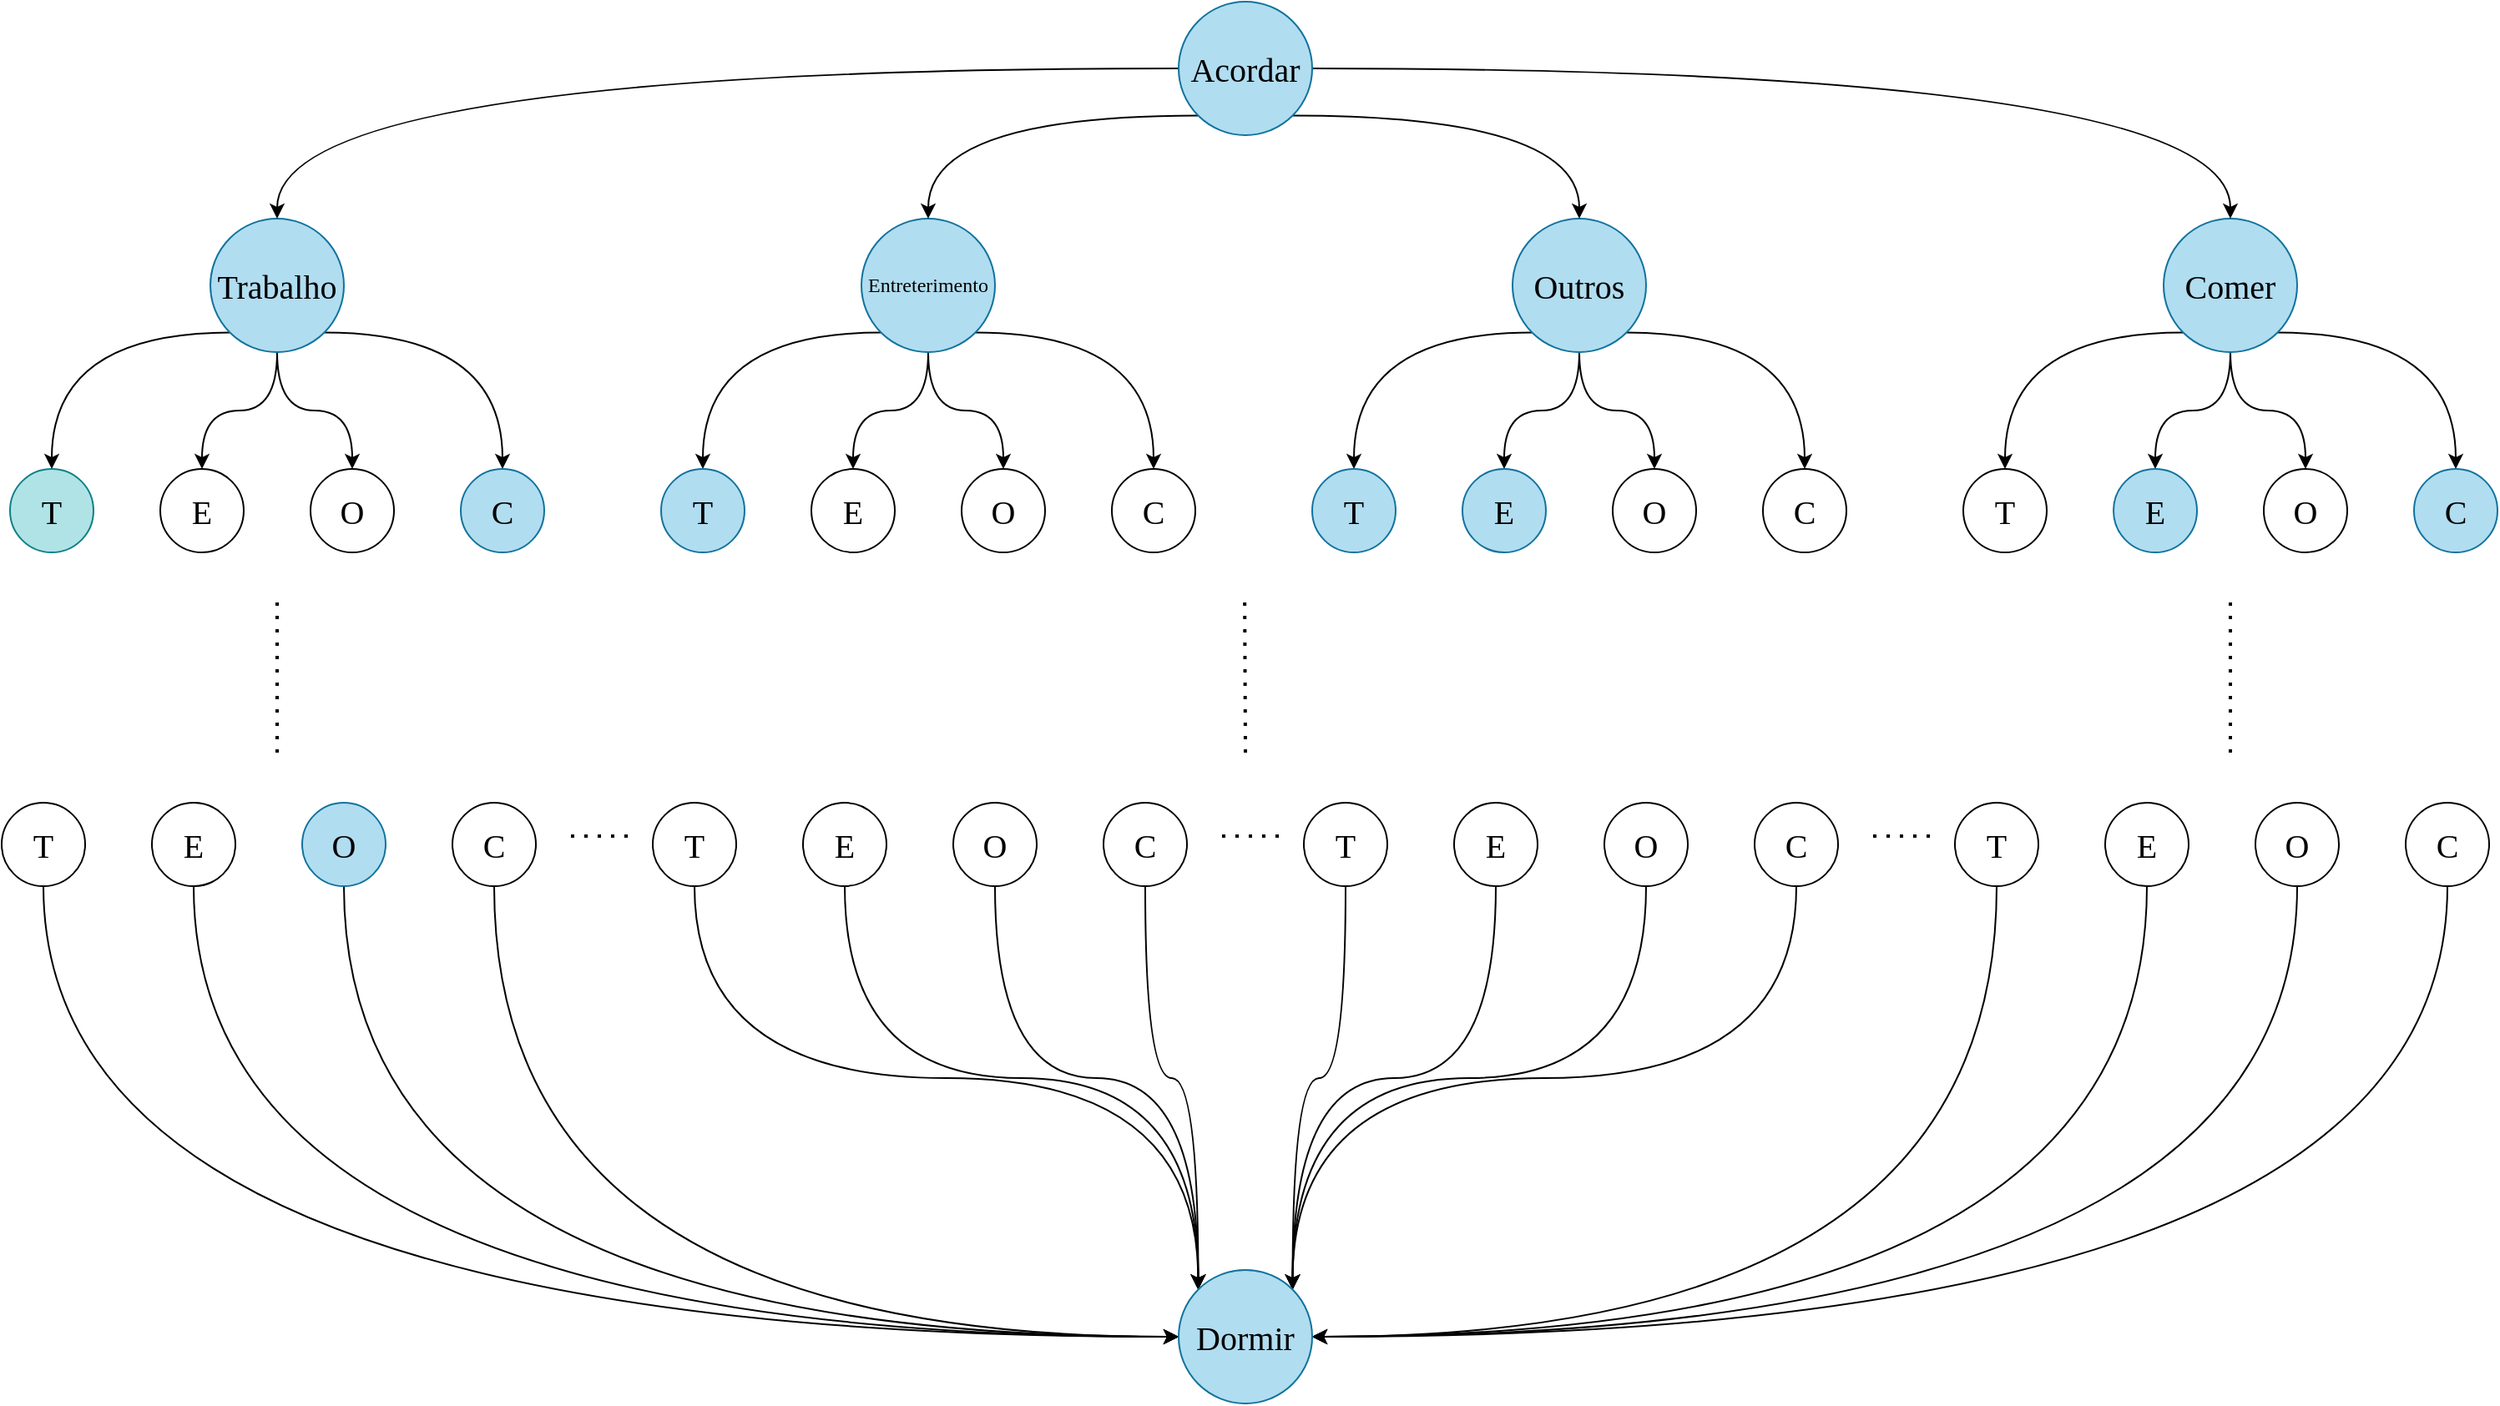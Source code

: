 <mxfile version="14.1.8" type="device"><diagram id="zbY-dTWGT8HBb-ZU9eFM" name="Página-1"><mxGraphModel dx="3197" dy="1370" grid="1" gridSize="10" guides="1" tooltips="1" connect="1" arrows="1" fold="1" page="1" pageScale="1" pageWidth="827" pageHeight="1169" math="0" shadow="0"><root><mxCell id="0"/><mxCell id="1" parent="0"/><mxCell id="gxJKJ3tzq1Zhh9M1-PP6-34" style="edgeStyle=orthogonalEdgeStyle;curved=1;orthogonalLoop=1;jettySize=auto;html=1;exitX=0.5;exitY=1;exitDx=0;exitDy=0;entryX=0.5;entryY=0;entryDx=0;entryDy=0;strokeColor=#000000;fontFamily=Times New Roman;fontSize=20;" parent="1" source="gxJKJ3tzq1Zhh9M1-PP6-2" target="gxJKJ3tzq1Zhh9M1-PP6-8" edge="1"><mxGeometry relative="1" as="geometry"/></mxCell><mxCell id="gxJKJ3tzq1Zhh9M1-PP6-35" style="edgeStyle=orthogonalEdgeStyle;curved=1;orthogonalLoop=1;jettySize=auto;html=1;exitX=0.5;exitY=1;exitDx=0;exitDy=0;entryX=0.5;entryY=0;entryDx=0;entryDy=0;strokeColor=#000000;fontFamily=Times New Roman;fontSize=20;" parent="1" source="gxJKJ3tzq1Zhh9M1-PP6-2" target="gxJKJ3tzq1Zhh9M1-PP6-9" edge="1"><mxGeometry relative="1" as="geometry"/></mxCell><mxCell id="gxJKJ3tzq1Zhh9M1-PP6-37" style="edgeStyle=orthogonalEdgeStyle;curved=1;orthogonalLoop=1;jettySize=auto;html=1;exitX=1;exitY=1;exitDx=0;exitDy=0;entryX=0.5;entryY=0;entryDx=0;entryDy=0;fontFamily=Times New Roman;fontSize=20;fillColor=#b1ddf0;" parent="1" source="gxJKJ3tzq1Zhh9M1-PP6-2" target="gxJKJ3tzq1Zhh9M1-PP6-10" edge="1"><mxGeometry relative="1" as="geometry"/></mxCell><mxCell id="gxJKJ3tzq1Zhh9M1-PP6-38" style="edgeStyle=orthogonalEdgeStyle;curved=1;orthogonalLoop=1;jettySize=auto;html=1;exitX=0;exitY=1;exitDx=0;exitDy=0;entryX=0.5;entryY=0;entryDx=0;entryDy=0;strokeColor=#000000;fontFamily=Times New Roman;fontSize=20;" parent="1" source="gxJKJ3tzq1Zhh9M1-PP6-2" target="gxJKJ3tzq1Zhh9M1-PP6-7" edge="1"><mxGeometry relative="1" as="geometry"/></mxCell><mxCell id="gxJKJ3tzq1Zhh9M1-PP6-2" value="Trabalho" style="ellipse;whiteSpace=wrap;html=1;aspect=fixed;fontFamily=Times New Roman;fontSize=20;fillColor=#b1ddf0;strokeColor=#10739e;" parent="1" vertex="1"><mxGeometry x="-100" y="150" width="80" height="80" as="geometry"/></mxCell><mxCell id="gxJKJ3tzq1Zhh9M1-PP6-29" style="edgeStyle=orthogonalEdgeStyle;curved=1;orthogonalLoop=1;jettySize=auto;html=1;exitX=0;exitY=1;exitDx=0;exitDy=0;entryX=0.5;entryY=0;entryDx=0;entryDy=0;strokeColor=#000000;fontFamily=Times New Roman;fontSize=20;" parent="1" source="gxJKJ3tzq1Zhh9M1-PP6-3" target="gxJKJ3tzq1Zhh9M1-PP6-11" edge="1"><mxGeometry relative="1" as="geometry"/></mxCell><mxCell id="gxJKJ3tzq1Zhh9M1-PP6-30" style="edgeStyle=orthogonalEdgeStyle;curved=1;orthogonalLoop=1;jettySize=auto;html=1;exitX=0.5;exitY=1;exitDx=0;exitDy=0;entryX=0.5;entryY=0;entryDx=0;entryDy=0;strokeColor=#000000;fontFamily=Times New Roman;fontSize=20;" parent="1" source="gxJKJ3tzq1Zhh9M1-PP6-3" target="gxJKJ3tzq1Zhh9M1-PP6-12" edge="1"><mxGeometry relative="1" as="geometry"/></mxCell><mxCell id="gxJKJ3tzq1Zhh9M1-PP6-31" style="edgeStyle=orthogonalEdgeStyle;curved=1;orthogonalLoop=1;jettySize=auto;html=1;exitX=0.5;exitY=1;exitDx=0;exitDy=0;entryX=0.5;entryY=0;entryDx=0;entryDy=0;strokeColor=#000000;fontFamily=Times New Roman;fontSize=20;" parent="1" source="gxJKJ3tzq1Zhh9M1-PP6-3" target="gxJKJ3tzq1Zhh9M1-PP6-13" edge="1"><mxGeometry relative="1" as="geometry"/></mxCell><mxCell id="gxJKJ3tzq1Zhh9M1-PP6-33" style="edgeStyle=orthogonalEdgeStyle;curved=1;orthogonalLoop=1;jettySize=auto;html=1;exitX=1;exitY=1;exitDx=0;exitDy=0;entryX=0.5;entryY=0;entryDx=0;entryDy=0;strokeColor=#000000;fontFamily=Times New Roman;fontSize=20;" parent="1" source="gxJKJ3tzq1Zhh9M1-PP6-3" target="gxJKJ3tzq1Zhh9M1-PP6-14" edge="1"><mxGeometry relative="1" as="geometry"/></mxCell><mxCell id="gxJKJ3tzq1Zhh9M1-PP6-3" value="Entreterimento" style="ellipse;aspect=fixed;fontFamily=Times New Roman;fontSize=12;whiteSpace=wrap;html=1;horizontal=1;fillColor=#b1ddf0;strokeColor=#10739e;" parent="1" vertex="1"><mxGeometry x="290" y="150" width="80" height="80" as="geometry"/></mxCell><mxCell id="gxJKJ3tzq1Zhh9M1-PP6-39" style="edgeStyle=orthogonalEdgeStyle;curved=1;orthogonalLoop=1;jettySize=auto;html=1;exitX=0.5;exitY=1;exitDx=0;exitDy=0;entryX=0.5;entryY=0;entryDx=0;entryDy=0;strokeColor=#000000;fontFamily=Times New Roman;fontSize=20;" parent="1" source="gxJKJ3tzq1Zhh9M1-PP6-4" target="gxJKJ3tzq1Zhh9M1-PP6-16" edge="1"><mxGeometry relative="1" as="geometry"/></mxCell><mxCell id="gxJKJ3tzq1Zhh9M1-PP6-40" style="edgeStyle=orthogonalEdgeStyle;curved=1;orthogonalLoop=1;jettySize=auto;html=1;exitX=0.5;exitY=1;exitDx=0;exitDy=0;entryX=0.5;entryY=0;entryDx=0;entryDy=0;strokeColor=#000000;fontFamily=Times New Roman;fontSize=20;" parent="1" source="gxJKJ3tzq1Zhh9M1-PP6-4" target="gxJKJ3tzq1Zhh9M1-PP6-17" edge="1"><mxGeometry relative="1" as="geometry"/></mxCell><mxCell id="gxJKJ3tzq1Zhh9M1-PP6-41" style="edgeStyle=orthogonalEdgeStyle;curved=1;orthogonalLoop=1;jettySize=auto;html=1;exitX=0;exitY=1;exitDx=0;exitDy=0;entryX=0.5;entryY=0;entryDx=0;entryDy=0;strokeColor=#000000;fontFamily=Times New Roman;fontSize=20;" parent="1" source="gxJKJ3tzq1Zhh9M1-PP6-4" target="gxJKJ3tzq1Zhh9M1-PP6-15" edge="1"><mxGeometry relative="1" as="geometry"/></mxCell><mxCell id="gxJKJ3tzq1Zhh9M1-PP6-42" style="edgeStyle=orthogonalEdgeStyle;curved=1;orthogonalLoop=1;jettySize=auto;html=1;exitX=1;exitY=1;exitDx=0;exitDy=0;entryX=0.5;entryY=0;entryDx=0;entryDy=0;strokeColor=#000000;fontFamily=Times New Roman;fontSize=20;" parent="1" source="gxJKJ3tzq1Zhh9M1-PP6-4" target="gxJKJ3tzq1Zhh9M1-PP6-18" edge="1"><mxGeometry relative="1" as="geometry"/></mxCell><mxCell id="gxJKJ3tzq1Zhh9M1-PP6-4" value="Outros" style="ellipse;whiteSpace=wrap;html=1;aspect=fixed;fontFamily=Times New Roman;fontSize=20;fillColor=#b1ddf0;strokeColor=#10739e;" parent="1" vertex="1"><mxGeometry x="680" y="150" width="80" height="80" as="geometry"/></mxCell><mxCell id="gxJKJ3tzq1Zhh9M1-PP6-43" style="edgeStyle=orthogonalEdgeStyle;curved=1;orthogonalLoop=1;jettySize=auto;html=1;exitX=0;exitY=1;exitDx=0;exitDy=0;entryX=0.5;entryY=0;entryDx=0;entryDy=0;strokeColor=#000000;fontFamily=Times New Roman;fontSize=20;" parent="1" source="gxJKJ3tzq1Zhh9M1-PP6-5" target="gxJKJ3tzq1Zhh9M1-PP6-19" edge="1"><mxGeometry relative="1" as="geometry"/></mxCell><mxCell id="gxJKJ3tzq1Zhh9M1-PP6-44" style="edgeStyle=orthogonalEdgeStyle;curved=1;orthogonalLoop=1;jettySize=auto;html=1;exitX=0.5;exitY=1;exitDx=0;exitDy=0;entryX=0.5;entryY=0;entryDx=0;entryDy=0;strokeColor=#000000;fontFamily=Times New Roman;fontSize=20;" parent="1" source="gxJKJ3tzq1Zhh9M1-PP6-5" target="gxJKJ3tzq1Zhh9M1-PP6-20" edge="1"><mxGeometry relative="1" as="geometry"/></mxCell><mxCell id="gxJKJ3tzq1Zhh9M1-PP6-45" style="edgeStyle=orthogonalEdgeStyle;curved=1;orthogonalLoop=1;jettySize=auto;html=1;exitX=0.5;exitY=1;exitDx=0;exitDy=0;entryX=0.5;entryY=0;entryDx=0;entryDy=0;strokeColor=#000000;fontFamily=Times New Roman;fontSize=20;" parent="1" source="gxJKJ3tzq1Zhh9M1-PP6-5" target="gxJKJ3tzq1Zhh9M1-PP6-21" edge="1"><mxGeometry relative="1" as="geometry"/></mxCell><mxCell id="gxJKJ3tzq1Zhh9M1-PP6-46" style="edgeStyle=orthogonalEdgeStyle;curved=1;orthogonalLoop=1;jettySize=auto;html=1;exitX=1;exitY=1;exitDx=0;exitDy=0;entryX=0.5;entryY=0;entryDx=0;entryDy=0;strokeColor=#000000;fontFamily=Times New Roman;fontSize=20;" parent="1" source="gxJKJ3tzq1Zhh9M1-PP6-5" target="gxJKJ3tzq1Zhh9M1-PP6-22" edge="1"><mxGeometry relative="1" as="geometry"/></mxCell><mxCell id="gxJKJ3tzq1Zhh9M1-PP6-5" value="Comer" style="ellipse;whiteSpace=wrap;html=1;aspect=fixed;fontFamily=Times New Roman;fontSize=20;fillColor=#b1ddf0;strokeColor=#10739e;" parent="1" vertex="1"><mxGeometry x="1070" y="150" width="80" height="80" as="geometry"/></mxCell><mxCell id="gxJKJ3tzq1Zhh9M1-PP6-25" style="edgeStyle=orthogonalEdgeStyle;curved=1;orthogonalLoop=1;jettySize=auto;html=1;exitX=0;exitY=0.5;exitDx=0;exitDy=0;entryX=0.5;entryY=0;entryDx=0;entryDy=0;strokeColor=#000000;fontFamily=Times New Roman;fontSize=20;" parent="1" source="gxJKJ3tzq1Zhh9M1-PP6-6" target="gxJKJ3tzq1Zhh9M1-PP6-2" edge="1"><mxGeometry relative="1" as="geometry"/></mxCell><mxCell id="gxJKJ3tzq1Zhh9M1-PP6-26" style="edgeStyle=orthogonalEdgeStyle;curved=1;orthogonalLoop=1;jettySize=auto;html=1;exitX=1;exitY=0.5;exitDx=0;exitDy=0;entryX=0.5;entryY=0;entryDx=0;entryDy=0;strokeColor=#000000;fontFamily=Times New Roman;fontSize=20;" parent="1" source="gxJKJ3tzq1Zhh9M1-PP6-6" target="gxJKJ3tzq1Zhh9M1-PP6-5" edge="1"><mxGeometry relative="1" as="geometry"/></mxCell><mxCell id="gxJKJ3tzq1Zhh9M1-PP6-27" style="edgeStyle=orthogonalEdgeStyle;curved=1;orthogonalLoop=1;jettySize=auto;html=1;exitX=1;exitY=1;exitDx=0;exitDy=0;entryX=0.5;entryY=0;entryDx=0;entryDy=0;strokeColor=#000000;fontFamily=Times New Roman;fontSize=20;" parent="1" source="gxJKJ3tzq1Zhh9M1-PP6-6" target="gxJKJ3tzq1Zhh9M1-PP6-4" edge="1"><mxGeometry relative="1" as="geometry"/></mxCell><mxCell id="gxJKJ3tzq1Zhh9M1-PP6-28" style="edgeStyle=orthogonalEdgeStyle;curved=1;orthogonalLoop=1;jettySize=auto;html=1;exitX=0;exitY=1;exitDx=0;exitDy=0;entryX=0.5;entryY=0;entryDx=0;entryDy=0;strokeColor=#000000;fontFamily=Times New Roman;fontSize=20;" parent="1" source="gxJKJ3tzq1Zhh9M1-PP6-6" target="gxJKJ3tzq1Zhh9M1-PP6-3" edge="1"><mxGeometry relative="1" as="geometry"/></mxCell><mxCell id="gxJKJ3tzq1Zhh9M1-PP6-6" value="Acordar" style="ellipse;whiteSpace=wrap;html=1;aspect=fixed;fontFamily=Times New Roman;fontSize=20;fillColor=#b1ddf0;strokeColor=#10739e;" parent="1" vertex="1"><mxGeometry x="480" y="20" width="80" height="80" as="geometry"/></mxCell><mxCell id="gxJKJ3tzq1Zhh9M1-PP6-7" value="T" style="ellipse;whiteSpace=wrap;html=1;aspect=fixed;fontFamily=Times New Roman;fontSize=20;fillColor=#b0e3e6;strokeColor=#0e8088;" parent="1" vertex="1"><mxGeometry x="-220" y="300" width="50" height="50" as="geometry"/></mxCell><mxCell id="gxJKJ3tzq1Zhh9M1-PP6-8" value="E" style="ellipse;whiteSpace=wrap;html=1;aspect=fixed;fontFamily=Times New Roman;fontSize=20;" parent="1" vertex="1"><mxGeometry x="-130" y="300" width="50" height="50" as="geometry"/></mxCell><mxCell id="gxJKJ3tzq1Zhh9M1-PP6-9" value="O" style="ellipse;whiteSpace=wrap;html=1;aspect=fixed;fontFamily=Times New Roman;fontSize=20;" parent="1" vertex="1"><mxGeometry x="-40" y="300" width="50" height="50" as="geometry"/></mxCell><mxCell id="gxJKJ3tzq1Zhh9M1-PP6-10" value="C" style="ellipse;whiteSpace=wrap;html=1;aspect=fixed;fontFamily=Times New Roman;fontSize=20;fillColor=#b1ddf0;strokeColor=#10739e;" parent="1" vertex="1"><mxGeometry x="50" y="300" width="50" height="50" as="geometry"/></mxCell><mxCell id="gxJKJ3tzq1Zhh9M1-PP6-11" value="T" style="ellipse;whiteSpace=wrap;html=1;aspect=fixed;fontFamily=Times New Roman;fontSize=20;fillColor=#b1ddf0;strokeColor=#10739e;" parent="1" vertex="1"><mxGeometry x="170" y="300" width="50" height="50" as="geometry"/></mxCell><mxCell id="gxJKJ3tzq1Zhh9M1-PP6-12" value="E" style="ellipse;whiteSpace=wrap;html=1;aspect=fixed;fontFamily=Times New Roman;fontSize=20;" parent="1" vertex="1"><mxGeometry x="260" y="300" width="50" height="50" as="geometry"/></mxCell><mxCell id="gxJKJ3tzq1Zhh9M1-PP6-13" value="O" style="ellipse;whiteSpace=wrap;html=1;aspect=fixed;fontFamily=Times New Roman;fontSize=20;" parent="1" vertex="1"><mxGeometry x="350" y="300" width="50" height="50" as="geometry"/></mxCell><mxCell id="gxJKJ3tzq1Zhh9M1-PP6-14" value="C" style="ellipse;whiteSpace=wrap;html=1;aspect=fixed;fontFamily=Times New Roman;fontSize=20;" parent="1" vertex="1"><mxGeometry x="440" y="300" width="50" height="50" as="geometry"/></mxCell><mxCell id="gxJKJ3tzq1Zhh9M1-PP6-15" value="T" style="ellipse;whiteSpace=wrap;html=1;aspect=fixed;fontFamily=Times New Roman;fontSize=20;fillColor=#b1ddf0;strokeColor=#10739e;" parent="1" vertex="1"><mxGeometry x="560" y="300" width="50" height="50" as="geometry"/></mxCell><mxCell id="gxJKJ3tzq1Zhh9M1-PP6-16" value="E" style="ellipse;whiteSpace=wrap;html=1;aspect=fixed;fontFamily=Times New Roman;fontSize=20;fillColor=#b1ddf0;strokeColor=#10739e;" parent="1" vertex="1"><mxGeometry x="650" y="300" width="50" height="50" as="geometry"/></mxCell><mxCell id="gxJKJ3tzq1Zhh9M1-PP6-17" value="O" style="ellipse;whiteSpace=wrap;html=1;aspect=fixed;fontFamily=Times New Roman;fontSize=20;" parent="1" vertex="1"><mxGeometry x="740" y="300" width="50" height="50" as="geometry"/></mxCell><mxCell id="gxJKJ3tzq1Zhh9M1-PP6-18" value="C" style="ellipse;whiteSpace=wrap;html=1;aspect=fixed;fontFamily=Times New Roman;fontSize=20;" parent="1" vertex="1"><mxGeometry x="830" y="300" width="50" height="50" as="geometry"/></mxCell><mxCell id="gxJKJ3tzq1Zhh9M1-PP6-19" value="T" style="ellipse;whiteSpace=wrap;html=1;aspect=fixed;fontFamily=Times New Roman;fontSize=20;" parent="1" vertex="1"><mxGeometry x="950" y="300" width="50" height="50" as="geometry"/></mxCell><mxCell id="gxJKJ3tzq1Zhh9M1-PP6-20" value="E" style="ellipse;whiteSpace=wrap;html=1;aspect=fixed;fontFamily=Times New Roman;fontSize=20;fillColor=#b1ddf0;strokeColor=#10739e;" parent="1" vertex="1"><mxGeometry x="1040" y="300" width="50" height="50" as="geometry"/></mxCell><mxCell id="gxJKJ3tzq1Zhh9M1-PP6-21" value="O" style="ellipse;whiteSpace=wrap;html=1;aspect=fixed;fontFamily=Times New Roman;fontSize=20;" parent="1" vertex="1"><mxGeometry x="1130" y="300" width="50" height="50" as="geometry"/></mxCell><mxCell id="gxJKJ3tzq1Zhh9M1-PP6-22" value="C" style="ellipse;whiteSpace=wrap;html=1;aspect=fixed;fontFamily=Times New Roman;fontSize=20;fillColor=#b1ddf0;strokeColor=#10739e;" parent="1" vertex="1"><mxGeometry x="1220" y="300" width="50" height="50" as="geometry"/></mxCell><mxCell id="gxJKJ3tzq1Zhh9M1-PP6-47" value="" style="endArrow=none;dashed=1;html=1;dashPattern=1 3;strokeWidth=2;jumpSize=3;rounded=1;" parent="1" edge="1"><mxGeometry width="50" height="50" relative="1" as="geometry"><mxPoint x="520" y="470" as="sourcePoint"/><mxPoint x="519.58" y="380" as="targetPoint"/></mxGeometry></mxCell><mxCell id="gxJKJ3tzq1Zhh9M1-PP6-69" style="edgeStyle=orthogonalEdgeStyle;curved=1;jumpSize=3;orthogonalLoop=1;jettySize=auto;html=1;exitX=0.5;exitY=1;exitDx=0;exitDy=0;entryX=0;entryY=0.5;entryDx=0;entryDy=0;strokeColor=#000000;fontFamily=Times New Roman;fontSize=12;" parent="1" source="gxJKJ3tzq1Zhh9M1-PP6-48" target="gxJKJ3tzq1Zhh9M1-PP6-67" edge="1"><mxGeometry relative="1" as="geometry"/></mxCell><mxCell id="gxJKJ3tzq1Zhh9M1-PP6-48" value="T" style="ellipse;whiteSpace=wrap;html=1;aspect=fixed;fontFamily=Times New Roman;fontSize=20;" parent="1" vertex="1"><mxGeometry x="-225" y="500" width="50" height="50" as="geometry"/></mxCell><mxCell id="gxJKJ3tzq1Zhh9M1-PP6-72" style="edgeStyle=orthogonalEdgeStyle;curved=1;jumpSize=3;orthogonalLoop=1;jettySize=auto;html=1;exitX=0.5;exitY=1;exitDx=0;exitDy=0;entryX=0;entryY=0.5;entryDx=0;entryDy=0;strokeColor=#000000;fontFamily=Times New Roman;fontSize=12;" parent="1" source="gxJKJ3tzq1Zhh9M1-PP6-49" target="gxJKJ3tzq1Zhh9M1-PP6-67" edge="1"><mxGeometry relative="1" as="geometry"/></mxCell><mxCell id="gxJKJ3tzq1Zhh9M1-PP6-49" value="E" style="ellipse;whiteSpace=wrap;html=1;aspect=fixed;fontFamily=Times New Roman;fontSize=20;" parent="1" vertex="1"><mxGeometry x="-135" y="500" width="50" height="50" as="geometry"/></mxCell><mxCell id="gxJKJ3tzq1Zhh9M1-PP6-71" style="edgeStyle=orthogonalEdgeStyle;curved=1;jumpSize=3;orthogonalLoop=1;jettySize=auto;html=1;exitX=0.5;exitY=1;exitDx=0;exitDy=0;entryX=0;entryY=0.5;entryDx=0;entryDy=0;strokeColor=#000000;fontFamily=Times New Roman;fontSize=12;" parent="1" source="gxJKJ3tzq1Zhh9M1-PP6-50" target="gxJKJ3tzq1Zhh9M1-PP6-67" edge="1"><mxGeometry relative="1" as="geometry"/></mxCell><mxCell id="gxJKJ3tzq1Zhh9M1-PP6-50" value="O" style="ellipse;whiteSpace=wrap;html=1;aspect=fixed;fontFamily=Times New Roman;fontSize=20;fillColor=#b1ddf0;strokeColor=#10739e;" parent="1" vertex="1"><mxGeometry x="-45" y="500" width="50" height="50" as="geometry"/></mxCell><mxCell id="gxJKJ3tzq1Zhh9M1-PP6-73" style="edgeStyle=orthogonalEdgeStyle;curved=1;jumpSize=3;orthogonalLoop=1;jettySize=auto;html=1;exitX=0.5;exitY=1;exitDx=0;exitDy=0;entryX=0;entryY=0.5;entryDx=0;entryDy=0;strokeColor=#000000;fontFamily=Times New Roman;fontSize=12;" parent="1" source="gxJKJ3tzq1Zhh9M1-PP6-51" target="gxJKJ3tzq1Zhh9M1-PP6-67" edge="1"><mxGeometry relative="1" as="geometry"/></mxCell><mxCell id="gxJKJ3tzq1Zhh9M1-PP6-51" value="C" style="ellipse;whiteSpace=wrap;html=1;aspect=fixed;fontFamily=Times New Roman;fontSize=20;" parent="1" vertex="1"><mxGeometry x="45" y="500" width="50" height="50" as="geometry"/></mxCell><mxCell id="gxJKJ3tzq1Zhh9M1-PP6-74" style="edgeStyle=orthogonalEdgeStyle;curved=1;jumpSize=3;orthogonalLoop=1;jettySize=auto;html=1;exitX=0.5;exitY=1;exitDx=0;exitDy=0;entryX=0;entryY=0;entryDx=0;entryDy=0;strokeColor=#000000;fontFamily=Times New Roman;fontSize=12;" parent="1" source="gxJKJ3tzq1Zhh9M1-PP6-52" target="gxJKJ3tzq1Zhh9M1-PP6-67" edge="1"><mxGeometry relative="1" as="geometry"><Array as="points"><mxPoint x="190" y="665"/><mxPoint x="492" y="665"/></Array></mxGeometry></mxCell><mxCell id="gxJKJ3tzq1Zhh9M1-PP6-52" value="T" style="ellipse;whiteSpace=wrap;html=1;aspect=fixed;fontFamily=Times New Roman;fontSize=20;" parent="1" vertex="1"><mxGeometry x="165" y="500" width="50" height="50" as="geometry"/></mxCell><mxCell id="gxJKJ3tzq1Zhh9M1-PP6-76" style="edgeStyle=orthogonalEdgeStyle;curved=1;jumpSize=3;orthogonalLoop=1;jettySize=auto;html=1;exitX=0.5;exitY=1;exitDx=0;exitDy=0;entryX=0;entryY=0;entryDx=0;entryDy=0;strokeColor=#000000;fontFamily=Times New Roman;fontSize=12;" parent="1" source="gxJKJ3tzq1Zhh9M1-PP6-53" target="gxJKJ3tzq1Zhh9M1-PP6-67" edge="1"><mxGeometry relative="1" as="geometry"/></mxCell><mxCell id="gxJKJ3tzq1Zhh9M1-PP6-53" value="E" style="ellipse;whiteSpace=wrap;html=1;aspect=fixed;fontFamily=Times New Roman;fontSize=20;" parent="1" vertex="1"><mxGeometry x="255" y="500" width="50" height="50" as="geometry"/></mxCell><mxCell id="gxJKJ3tzq1Zhh9M1-PP6-77" style="edgeStyle=orthogonalEdgeStyle;curved=1;jumpSize=3;orthogonalLoop=1;jettySize=auto;html=1;exitX=0.5;exitY=1;exitDx=0;exitDy=0;entryX=0;entryY=0;entryDx=0;entryDy=0;strokeColor=#000000;fontFamily=Times New Roman;fontSize=12;" parent="1" source="gxJKJ3tzq1Zhh9M1-PP6-54" target="gxJKJ3tzq1Zhh9M1-PP6-67" edge="1"><mxGeometry relative="1" as="geometry"/></mxCell><mxCell id="gxJKJ3tzq1Zhh9M1-PP6-54" value="O" style="ellipse;whiteSpace=wrap;html=1;aspect=fixed;fontFamily=Times New Roman;fontSize=20;" parent="1" vertex="1"><mxGeometry x="345" y="500" width="50" height="50" as="geometry"/></mxCell><mxCell id="gxJKJ3tzq1Zhh9M1-PP6-78" style="edgeStyle=orthogonalEdgeStyle;curved=1;jumpSize=3;orthogonalLoop=1;jettySize=auto;html=1;exitX=0.5;exitY=1;exitDx=0;exitDy=0;entryX=0;entryY=0;entryDx=0;entryDy=0;strokeColor=#000000;fontFamily=Times New Roman;fontSize=12;" parent="1" source="gxJKJ3tzq1Zhh9M1-PP6-55" target="gxJKJ3tzq1Zhh9M1-PP6-67" edge="1"><mxGeometry relative="1" as="geometry"/></mxCell><mxCell id="gxJKJ3tzq1Zhh9M1-PP6-55" value="C" style="ellipse;whiteSpace=wrap;html=1;aspect=fixed;fontFamily=Times New Roman;fontSize=20;" parent="1" vertex="1"><mxGeometry x="435" y="500" width="50" height="50" as="geometry"/></mxCell><mxCell id="gxJKJ3tzq1Zhh9M1-PP6-79" style="edgeStyle=orthogonalEdgeStyle;curved=1;jumpSize=3;orthogonalLoop=1;jettySize=auto;html=1;exitX=0.5;exitY=1;exitDx=0;exitDy=0;entryX=1;entryY=0;entryDx=0;entryDy=0;strokeColor=#000000;fontFamily=Times New Roman;fontSize=12;" parent="1" source="gxJKJ3tzq1Zhh9M1-PP6-56" target="gxJKJ3tzq1Zhh9M1-PP6-67" edge="1"><mxGeometry relative="1" as="geometry"/></mxCell><mxCell id="gxJKJ3tzq1Zhh9M1-PP6-56" value="T" style="ellipse;whiteSpace=wrap;html=1;aspect=fixed;fontFamily=Times New Roman;fontSize=20;" parent="1" vertex="1"><mxGeometry x="555" y="500" width="50" height="50" as="geometry"/></mxCell><mxCell id="gxJKJ3tzq1Zhh9M1-PP6-80" style="edgeStyle=orthogonalEdgeStyle;curved=1;jumpSize=3;orthogonalLoop=1;jettySize=auto;html=1;exitX=0.5;exitY=1;exitDx=0;exitDy=0;entryX=1;entryY=0;entryDx=0;entryDy=0;strokeColor=#000000;fontFamily=Times New Roman;fontSize=12;" parent="1" source="gxJKJ3tzq1Zhh9M1-PP6-57" target="gxJKJ3tzq1Zhh9M1-PP6-67" edge="1"><mxGeometry relative="1" as="geometry"/></mxCell><mxCell id="gxJKJ3tzq1Zhh9M1-PP6-57" value="E" style="ellipse;whiteSpace=wrap;html=1;aspect=fixed;fontFamily=Times New Roman;fontSize=20;" parent="1" vertex="1"><mxGeometry x="645" y="500" width="50" height="50" as="geometry"/></mxCell><mxCell id="gxJKJ3tzq1Zhh9M1-PP6-82" style="edgeStyle=orthogonalEdgeStyle;curved=1;jumpSize=3;orthogonalLoop=1;jettySize=auto;html=1;exitX=0.5;exitY=1;exitDx=0;exitDy=0;entryX=1;entryY=0;entryDx=0;entryDy=0;strokeColor=#000000;fontFamily=Times New Roman;fontSize=12;" parent="1" source="gxJKJ3tzq1Zhh9M1-PP6-58" target="gxJKJ3tzq1Zhh9M1-PP6-67" edge="1"><mxGeometry relative="1" as="geometry"/></mxCell><mxCell id="gxJKJ3tzq1Zhh9M1-PP6-58" value="O" style="ellipse;whiteSpace=wrap;html=1;aspect=fixed;fontFamily=Times New Roman;fontSize=20;" parent="1" vertex="1"><mxGeometry x="735" y="500" width="50" height="50" as="geometry"/></mxCell><mxCell id="gxJKJ3tzq1Zhh9M1-PP6-83" style="edgeStyle=orthogonalEdgeStyle;curved=1;jumpSize=3;orthogonalLoop=1;jettySize=auto;html=1;exitX=0.5;exitY=1;exitDx=0;exitDy=0;entryX=1;entryY=0;entryDx=0;entryDy=0;strokeColor=#000000;fontFamily=Times New Roman;fontSize=12;" parent="1" source="gxJKJ3tzq1Zhh9M1-PP6-59" target="gxJKJ3tzq1Zhh9M1-PP6-67" edge="1"><mxGeometry relative="1" as="geometry"/></mxCell><mxCell id="gxJKJ3tzq1Zhh9M1-PP6-59" value="C" style="ellipse;whiteSpace=wrap;html=1;aspect=fixed;fontFamily=Times New Roman;fontSize=20;" parent="1" vertex="1"><mxGeometry x="825" y="500" width="50" height="50" as="geometry"/></mxCell><mxCell id="gxJKJ3tzq1Zhh9M1-PP6-84" style="edgeStyle=orthogonalEdgeStyle;curved=1;jumpSize=3;orthogonalLoop=1;jettySize=auto;html=1;exitX=0.5;exitY=1;exitDx=0;exitDy=0;entryX=1;entryY=0.5;entryDx=0;entryDy=0;strokeColor=#000000;fontFamily=Times New Roman;fontSize=12;" parent="1" source="gxJKJ3tzq1Zhh9M1-PP6-60" target="gxJKJ3tzq1Zhh9M1-PP6-67" edge="1"><mxGeometry relative="1" as="geometry"/></mxCell><mxCell id="gxJKJ3tzq1Zhh9M1-PP6-60" value="T" style="ellipse;whiteSpace=wrap;html=1;aspect=fixed;fontFamily=Times New Roman;fontSize=20;" parent="1" vertex="1"><mxGeometry x="945" y="500" width="50" height="50" as="geometry"/></mxCell><mxCell id="gxJKJ3tzq1Zhh9M1-PP6-85" style="edgeStyle=orthogonalEdgeStyle;curved=1;jumpSize=3;orthogonalLoop=1;jettySize=auto;html=1;exitX=0.5;exitY=1;exitDx=0;exitDy=0;entryX=1;entryY=0.5;entryDx=0;entryDy=0;strokeColor=#000000;fontFamily=Times New Roman;fontSize=12;" parent="1" source="gxJKJ3tzq1Zhh9M1-PP6-61" target="gxJKJ3tzq1Zhh9M1-PP6-67" edge="1"><mxGeometry relative="1" as="geometry"/></mxCell><mxCell id="gxJKJ3tzq1Zhh9M1-PP6-61" value="E" style="ellipse;whiteSpace=wrap;html=1;aspect=fixed;fontFamily=Times New Roman;fontSize=20;" parent="1" vertex="1"><mxGeometry x="1035" y="500" width="50" height="50" as="geometry"/></mxCell><mxCell id="gxJKJ3tzq1Zhh9M1-PP6-86" style="edgeStyle=orthogonalEdgeStyle;curved=1;jumpSize=3;orthogonalLoop=1;jettySize=auto;html=1;exitX=0.5;exitY=1;exitDx=0;exitDy=0;entryX=1;entryY=0.5;entryDx=0;entryDy=0;strokeColor=#000000;fontFamily=Times New Roman;fontSize=12;" parent="1" source="gxJKJ3tzq1Zhh9M1-PP6-62" target="gxJKJ3tzq1Zhh9M1-PP6-67" edge="1"><mxGeometry relative="1" as="geometry"/></mxCell><mxCell id="gxJKJ3tzq1Zhh9M1-PP6-62" value="O" style="ellipse;whiteSpace=wrap;html=1;aspect=fixed;fontFamily=Times New Roman;fontSize=20;" parent="1" vertex="1"><mxGeometry x="1125" y="500" width="50" height="50" as="geometry"/></mxCell><mxCell id="gxJKJ3tzq1Zhh9M1-PP6-87" style="edgeStyle=orthogonalEdgeStyle;curved=1;jumpSize=3;orthogonalLoop=1;jettySize=auto;html=1;exitX=0.5;exitY=1;exitDx=0;exitDy=0;entryX=1;entryY=0.5;entryDx=0;entryDy=0;strokeColor=#000000;fontFamily=Times New Roman;fontSize=12;" parent="1" source="gxJKJ3tzq1Zhh9M1-PP6-63" target="gxJKJ3tzq1Zhh9M1-PP6-67" edge="1"><mxGeometry relative="1" as="geometry"/></mxCell><mxCell id="gxJKJ3tzq1Zhh9M1-PP6-63" value="C" style="ellipse;whiteSpace=wrap;html=1;aspect=fixed;fontFamily=Times New Roman;fontSize=20;" parent="1" vertex="1"><mxGeometry x="1215" y="500" width="50" height="50" as="geometry"/></mxCell><mxCell id="gxJKJ3tzq1Zhh9M1-PP6-64" value="" style="endArrow=none;dashed=1;html=1;dashPattern=1 3;strokeWidth=2;jumpSize=3;rounded=1;" parent="1" edge="1"><mxGeometry width="50" height="50" relative="1" as="geometry"><mxPoint x="540" y="520" as="sourcePoint"/><mxPoint x="500" y="520" as="targetPoint"/></mxGeometry></mxCell><mxCell id="gxJKJ3tzq1Zhh9M1-PP6-65" value="" style="endArrow=none;dashed=1;html=1;dashPattern=1 3;strokeWidth=2;jumpSize=3;rounded=1;" parent="1" edge="1"><mxGeometry width="50" height="50" relative="1" as="geometry"><mxPoint x="150" y="520" as="sourcePoint"/><mxPoint x="110" y="520" as="targetPoint"/></mxGeometry></mxCell><mxCell id="gxJKJ3tzq1Zhh9M1-PP6-66" value="" style="endArrow=none;dashed=1;html=1;dashPattern=1 3;strokeWidth=2;jumpSize=3;rounded=1;" parent="1" edge="1"><mxGeometry width="50" height="50" relative="1" as="geometry"><mxPoint x="930" y="520" as="sourcePoint"/><mxPoint x="890" y="520" as="targetPoint"/></mxGeometry></mxCell><mxCell id="gxJKJ3tzq1Zhh9M1-PP6-67" value="Dormir" style="ellipse;whiteSpace=wrap;html=1;aspect=fixed;fontFamily=Times New Roman;fontSize=20;fillColor=#b1ddf0;strokeColor=#10739e;" parent="1" vertex="1"><mxGeometry x="480" y="780" width="80" height="80" as="geometry"/></mxCell><mxCell id="gxJKJ3tzq1Zhh9M1-PP6-88" value="" style="endArrow=none;dashed=1;html=1;dashPattern=1 3;strokeWidth=2;jumpSize=3;rounded=1;" parent="1" edge="1"><mxGeometry width="50" height="50" relative="1" as="geometry"><mxPoint x="1110" y="470" as="sourcePoint"/><mxPoint x="1110" y="380" as="targetPoint"/></mxGeometry></mxCell><mxCell id="gxJKJ3tzq1Zhh9M1-PP6-89" value="" style="endArrow=none;dashed=1;html=1;dashPattern=1 3;strokeWidth=2;jumpSize=3;rounded=1;" parent="1" edge="1"><mxGeometry width="50" height="50" relative="1" as="geometry"><mxPoint x="-60" y="470" as="sourcePoint"/><mxPoint x="-60" y="380" as="targetPoint"/></mxGeometry></mxCell></root></mxGraphModel></diagram></mxfile>